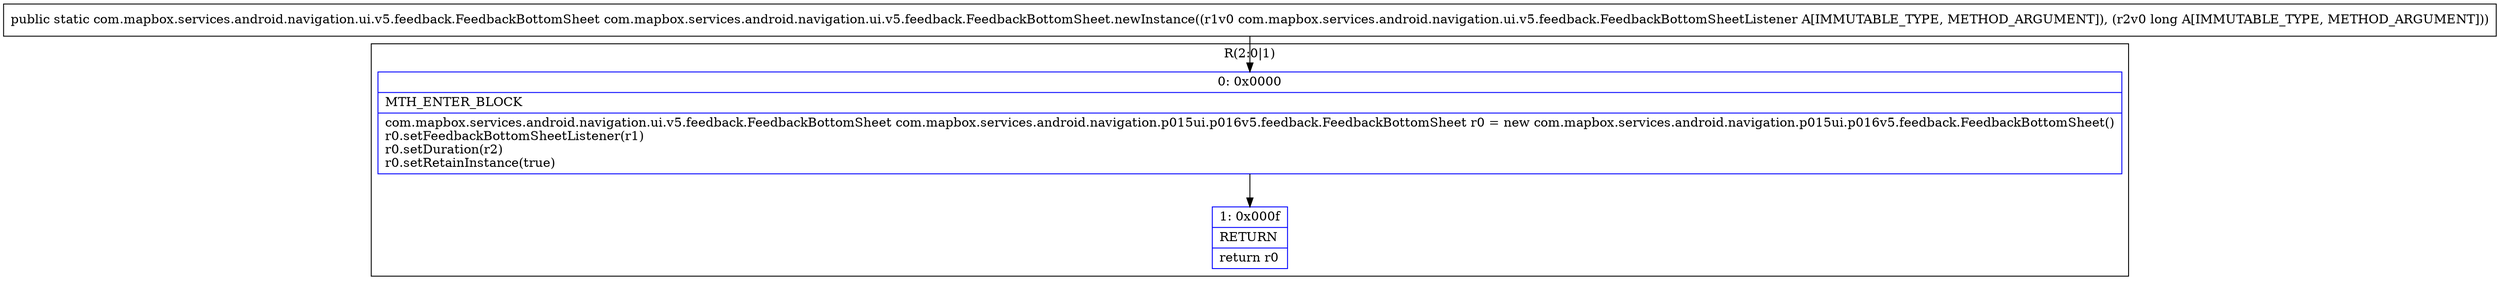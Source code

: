 digraph "CFG forcom.mapbox.services.android.navigation.ui.v5.feedback.FeedbackBottomSheet.newInstance(Lcom\/mapbox\/services\/android\/navigation\/ui\/v5\/feedback\/FeedbackBottomSheetListener;J)Lcom\/mapbox\/services\/android\/navigation\/ui\/v5\/feedback\/FeedbackBottomSheet;" {
subgraph cluster_Region_41068186 {
label = "R(2:0|1)";
node [shape=record,color=blue];
Node_0 [shape=record,label="{0\:\ 0x0000|MTH_ENTER_BLOCK\l|com.mapbox.services.android.navigation.ui.v5.feedback.FeedbackBottomSheet com.mapbox.services.android.navigation.p015ui.p016v5.feedback.FeedbackBottomSheet r0 = new com.mapbox.services.android.navigation.p015ui.p016v5.feedback.FeedbackBottomSheet()\lr0.setFeedbackBottomSheetListener(r1)\lr0.setDuration(r2)\lr0.setRetainInstance(true)\l}"];
Node_1 [shape=record,label="{1\:\ 0x000f|RETURN\l|return r0\l}"];
}
MethodNode[shape=record,label="{public static com.mapbox.services.android.navigation.ui.v5.feedback.FeedbackBottomSheet com.mapbox.services.android.navigation.ui.v5.feedback.FeedbackBottomSheet.newInstance((r1v0 com.mapbox.services.android.navigation.ui.v5.feedback.FeedbackBottomSheetListener A[IMMUTABLE_TYPE, METHOD_ARGUMENT]), (r2v0 long A[IMMUTABLE_TYPE, METHOD_ARGUMENT])) }"];
MethodNode -> Node_0;
Node_0 -> Node_1;
}

